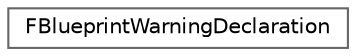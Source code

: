 digraph "Graphical Class Hierarchy"
{
 // INTERACTIVE_SVG=YES
 // LATEX_PDF_SIZE
  bgcolor="transparent";
  edge [fontname=Helvetica,fontsize=10,labelfontname=Helvetica,labelfontsize=10];
  node [fontname=Helvetica,fontsize=10,shape=box,height=0.2,width=0.4];
  rankdir="LR";
  Node0 [id="Node000000",label="FBlueprintWarningDeclaration",height=0.2,width=0.4,color="grey40", fillcolor="white", style="filled",URL="$db/dda/structFBlueprintWarningDeclaration.html",tooltip=" "];
}
